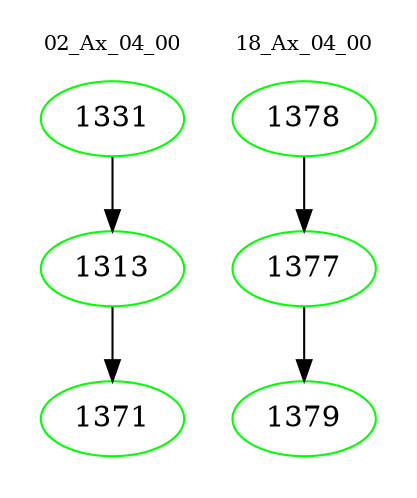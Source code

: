 digraph{
subgraph cluster_0 {
color = white
label = "02_Ax_04_00";
fontsize=10;
T0_1331 [label="1331", color="green"]
T0_1331 -> T0_1313 [color="black"]
T0_1313 [label="1313", color="green"]
T0_1313 -> T0_1371 [color="black"]
T0_1371 [label="1371", color="green"]
}
subgraph cluster_1 {
color = white
label = "18_Ax_04_00";
fontsize=10;
T1_1378 [label="1378", color="green"]
T1_1378 -> T1_1377 [color="black"]
T1_1377 [label="1377", color="green"]
T1_1377 -> T1_1379 [color="black"]
T1_1379 [label="1379", color="green"]
}
}
